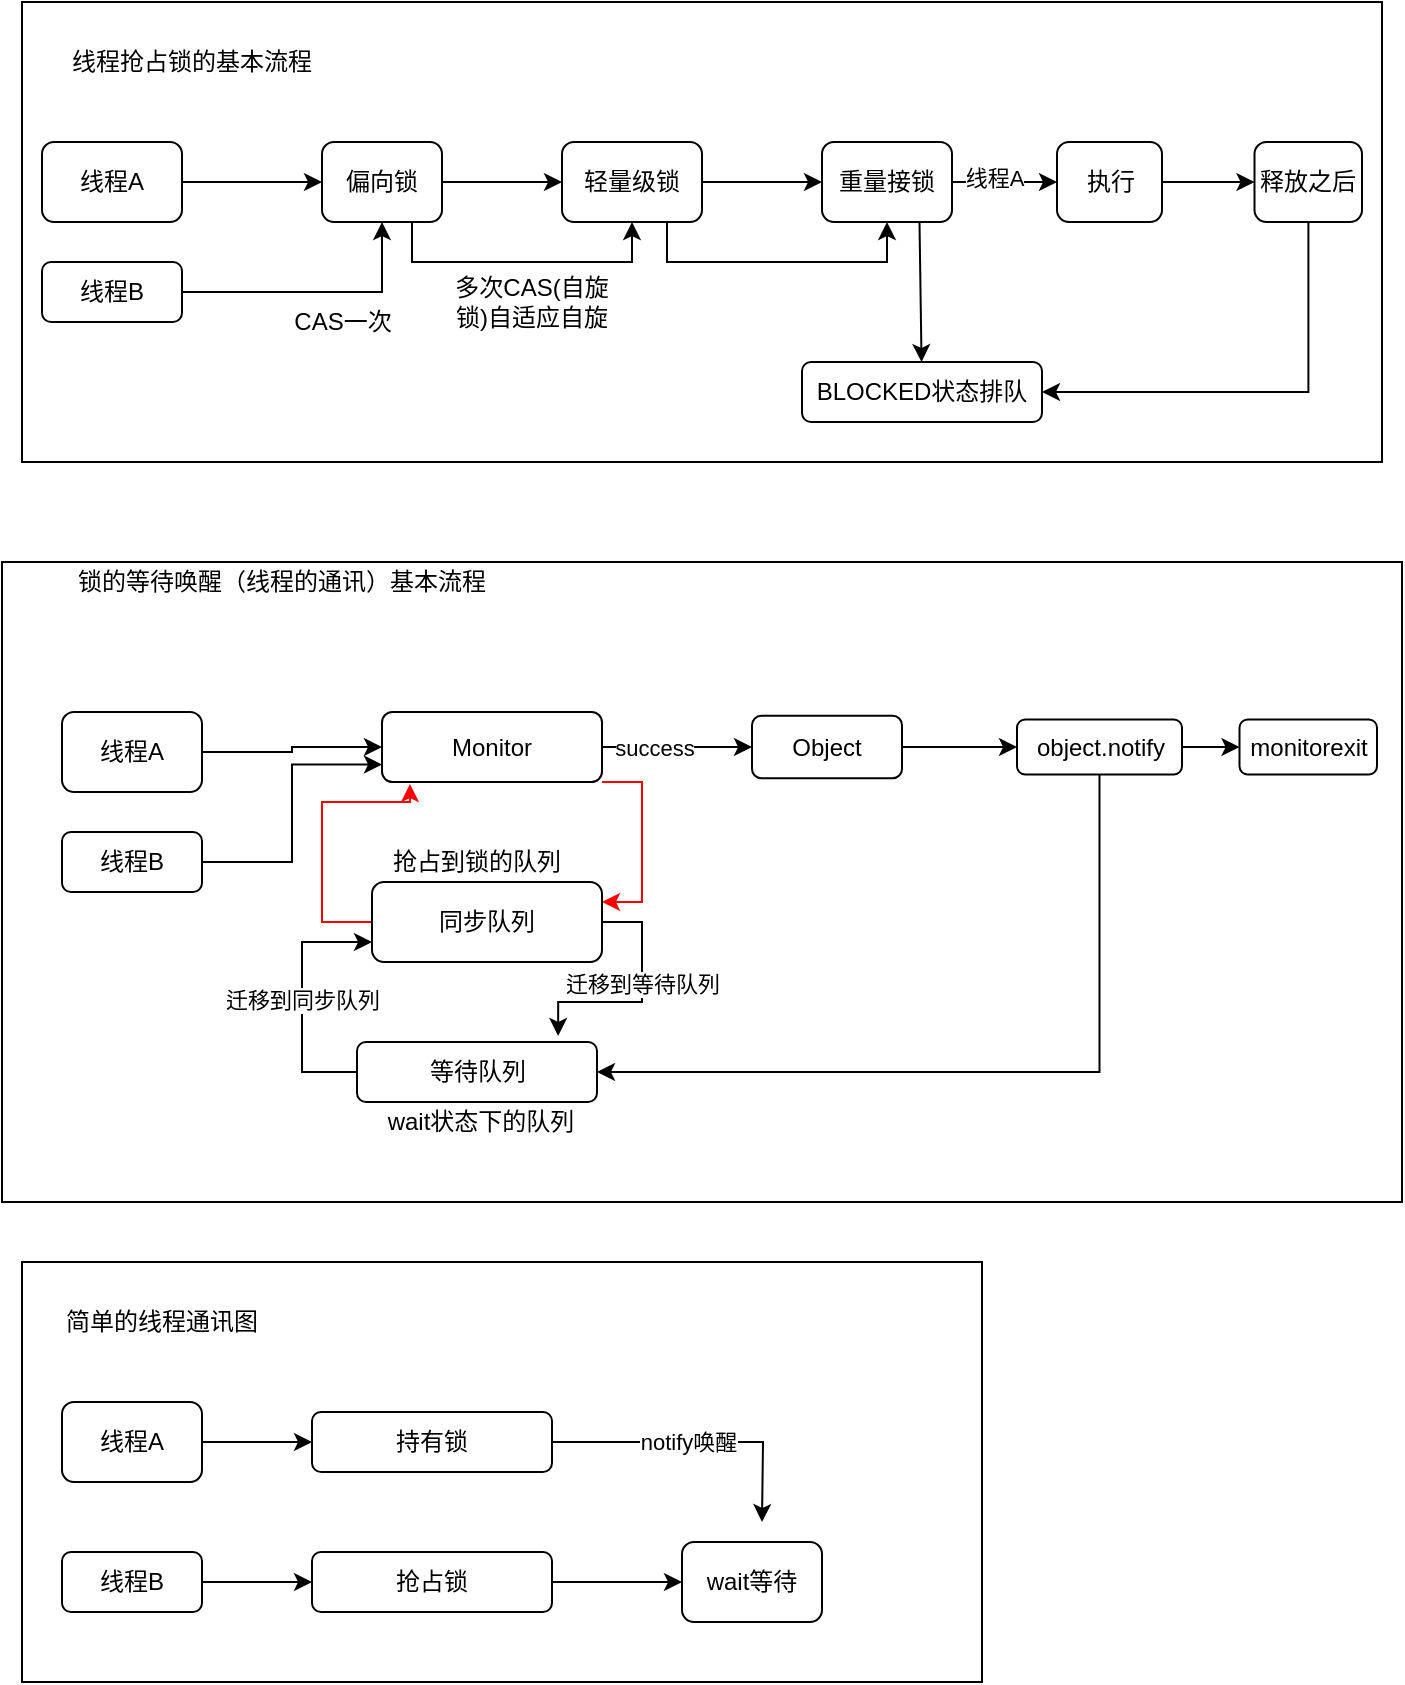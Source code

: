 <mxfile version="14.1.7" type="github">
  <diagram id="s8hAlmWzMJa5WdFKXrLp" name="第 1 页">
    <mxGraphModel dx="1183" dy="566" grid="1" gridSize="10" guides="1" tooltips="1" connect="1" arrows="1" fold="1" page="1" pageScale="1" pageWidth="827" pageHeight="1169" math="0" shadow="0">
      <root>
        <mxCell id="0" />
        <mxCell id="1" parent="0" />
        <mxCell id="52WlonN3I5VmtxTaXr-P-61" value="" style="rounded=0;whiteSpace=wrap;html=1;" parent="1" vertex="1">
          <mxGeometry x="40" y="790" width="480" height="210" as="geometry" />
        </mxCell>
        <mxCell id="52WlonN3I5VmtxTaXr-P-22" value="" style="rounded=0;whiteSpace=wrap;html=1;" parent="1" vertex="1">
          <mxGeometry x="40" y="160" width="680" height="230" as="geometry" />
        </mxCell>
        <mxCell id="52WlonN3I5VmtxTaXr-P-11" style="edgeStyle=orthogonalEdgeStyle;rounded=0;orthogonalLoop=1;jettySize=auto;html=1;entryX=0;entryY=0.5;entryDx=0;entryDy=0;" parent="1" source="52WlonN3I5VmtxTaXr-P-1" target="52WlonN3I5VmtxTaXr-P-3" edge="1">
          <mxGeometry relative="1" as="geometry" />
        </mxCell>
        <mxCell id="52WlonN3I5VmtxTaXr-P-1" value="线程A" style="rounded=1;whiteSpace=wrap;html=1;" parent="1" vertex="1">
          <mxGeometry x="50" y="230" width="70" height="40" as="geometry" />
        </mxCell>
        <mxCell id="52WlonN3I5VmtxTaXr-P-13" style="edgeStyle=orthogonalEdgeStyle;rounded=0;orthogonalLoop=1;jettySize=auto;html=1;entryX=0.5;entryY=1;entryDx=0;entryDy=0;" parent="1" source="52WlonN3I5VmtxTaXr-P-2" target="52WlonN3I5VmtxTaXr-P-3" edge="1">
          <mxGeometry relative="1" as="geometry" />
        </mxCell>
        <mxCell id="52WlonN3I5VmtxTaXr-P-2" value="线程B" style="rounded=1;whiteSpace=wrap;html=1;" parent="1" vertex="1">
          <mxGeometry x="50" y="290" width="70" height="30" as="geometry" />
        </mxCell>
        <mxCell id="52WlonN3I5VmtxTaXr-P-12" value="" style="edgeStyle=orthogonalEdgeStyle;rounded=0;orthogonalLoop=1;jettySize=auto;html=1;" parent="1" source="52WlonN3I5VmtxTaXr-P-3" target="52WlonN3I5VmtxTaXr-P-4" edge="1">
          <mxGeometry relative="1" as="geometry" />
        </mxCell>
        <mxCell id="52WlonN3I5VmtxTaXr-P-15" style="edgeStyle=orthogonalEdgeStyle;rounded=0;orthogonalLoop=1;jettySize=auto;html=1;entryX=0.5;entryY=1;entryDx=0;entryDy=0;exitX=0.75;exitY=1;exitDx=0;exitDy=0;" parent="1" source="52WlonN3I5VmtxTaXr-P-3" target="52WlonN3I5VmtxTaXr-P-4" edge="1">
          <mxGeometry relative="1" as="geometry" />
        </mxCell>
        <mxCell id="52WlonN3I5VmtxTaXr-P-3" value="偏向锁" style="rounded=1;whiteSpace=wrap;html=1;" parent="1" vertex="1">
          <mxGeometry x="190" y="230" width="60" height="40" as="geometry" />
        </mxCell>
        <mxCell id="52WlonN3I5VmtxTaXr-P-6" value="" style="edgeStyle=orthogonalEdgeStyle;rounded=0;orthogonalLoop=1;jettySize=auto;html=1;" parent="1" source="52WlonN3I5VmtxTaXr-P-4" target="52WlonN3I5VmtxTaXr-P-5" edge="1">
          <mxGeometry relative="1" as="geometry" />
        </mxCell>
        <mxCell id="52WlonN3I5VmtxTaXr-P-17" style="edgeStyle=orthogonalEdgeStyle;rounded=0;orthogonalLoop=1;jettySize=auto;html=1;entryX=0.5;entryY=1;entryDx=0;entryDy=0;exitX=0.75;exitY=1;exitDx=0;exitDy=0;" parent="1" source="52WlonN3I5VmtxTaXr-P-4" target="52WlonN3I5VmtxTaXr-P-5" edge="1">
          <mxGeometry relative="1" as="geometry" />
        </mxCell>
        <mxCell id="52WlonN3I5VmtxTaXr-P-4" value="轻量级锁" style="rounded=1;whiteSpace=wrap;html=1;" parent="1" vertex="1">
          <mxGeometry x="310" y="230" width="70" height="40" as="geometry" />
        </mxCell>
        <mxCell id="52WlonN3I5VmtxTaXr-P-8" value="" style="edgeStyle=orthogonalEdgeStyle;rounded=0;orthogonalLoop=1;jettySize=auto;html=1;" parent="1" source="52WlonN3I5VmtxTaXr-P-5" target="52WlonN3I5VmtxTaXr-P-7" edge="1">
          <mxGeometry relative="1" as="geometry" />
        </mxCell>
        <mxCell id="52WlonN3I5VmtxTaXr-P-21" value="线程A" style="edgeLabel;html=1;align=center;verticalAlign=middle;resizable=0;points=[];" parent="52WlonN3I5VmtxTaXr-P-8" vertex="1" connectable="0">
          <mxGeometry x="-0.2" y="2" relative="1" as="geometry">
            <mxPoint as="offset" />
          </mxGeometry>
        </mxCell>
        <mxCell id="52WlonN3I5VmtxTaXr-P-19" value="" style="rounded=0;orthogonalLoop=1;jettySize=auto;html=1;exitX=0.75;exitY=1;exitDx=0;exitDy=0;" parent="1" source="52WlonN3I5VmtxTaXr-P-5" target="52WlonN3I5VmtxTaXr-P-18" edge="1">
          <mxGeometry relative="1" as="geometry" />
        </mxCell>
        <mxCell id="52WlonN3I5VmtxTaXr-P-5" value="重量接锁" style="whiteSpace=wrap;html=1;rounded=1;" parent="1" vertex="1">
          <mxGeometry x="440" y="230" width="65" height="40" as="geometry" />
        </mxCell>
        <mxCell id="52WlonN3I5VmtxTaXr-P-10" value="" style="edgeStyle=orthogonalEdgeStyle;rounded=0;orthogonalLoop=1;jettySize=auto;html=1;" parent="1" source="52WlonN3I5VmtxTaXr-P-7" target="52WlonN3I5VmtxTaXr-P-9" edge="1">
          <mxGeometry relative="1" as="geometry" />
        </mxCell>
        <mxCell id="52WlonN3I5VmtxTaXr-P-7" value="执行" style="whiteSpace=wrap;html=1;rounded=1;" parent="1" vertex="1">
          <mxGeometry x="557.5" y="230" width="52.5" height="40" as="geometry" />
        </mxCell>
        <mxCell id="52WlonN3I5VmtxTaXr-P-20" style="edgeStyle=orthogonalEdgeStyle;rounded=0;orthogonalLoop=1;jettySize=auto;html=1;entryX=1;entryY=0.5;entryDx=0;entryDy=0;" parent="1" source="52WlonN3I5VmtxTaXr-P-9" target="52WlonN3I5VmtxTaXr-P-18" edge="1">
          <mxGeometry relative="1" as="geometry">
            <Array as="points">
              <mxPoint x="683" y="355" />
            </Array>
          </mxGeometry>
        </mxCell>
        <mxCell id="52WlonN3I5VmtxTaXr-P-9" value="释放之后" style="whiteSpace=wrap;html=1;rounded=1;" parent="1" vertex="1">
          <mxGeometry x="656.25" y="230" width="53.75" height="40" as="geometry" />
        </mxCell>
        <mxCell id="52WlonN3I5VmtxTaXr-P-14" value="CAS一次" style="text;html=1;align=center;verticalAlign=middle;resizable=0;points=[];autosize=1;" parent="1" vertex="1">
          <mxGeometry x="170" y="310" width="60" height="20" as="geometry" />
        </mxCell>
        <mxCell id="52WlonN3I5VmtxTaXr-P-16" value="多次CAS(自旋锁)自适应自旋" style="text;html=1;strokeColor=none;fillColor=none;align=center;verticalAlign=middle;whiteSpace=wrap;rounded=0;" parent="1" vertex="1">
          <mxGeometry x="250" y="300" width="90" height="20" as="geometry" />
        </mxCell>
        <mxCell id="52WlonN3I5VmtxTaXr-P-18" value="BLOCKED状态排队" style="whiteSpace=wrap;html=1;rounded=1;" parent="1" vertex="1">
          <mxGeometry x="430" y="340" width="120" height="30" as="geometry" />
        </mxCell>
        <mxCell id="52WlonN3I5VmtxTaXr-P-23" value="线程抢占锁的基本流程" style="text;html=1;strokeColor=none;fillColor=none;align=center;verticalAlign=middle;whiteSpace=wrap;rounded=0;" parent="1" vertex="1">
          <mxGeometry x="50" y="180" width="150" height="20" as="geometry" />
        </mxCell>
        <mxCell id="52WlonN3I5VmtxTaXr-P-24" value="" style="rounded=0;whiteSpace=wrap;html=1;" parent="1" vertex="1">
          <mxGeometry x="30" y="440" width="700" height="320" as="geometry" />
        </mxCell>
        <mxCell id="52WlonN3I5VmtxTaXr-P-25" value="锁的等待唤醒（线程的通讯）基本流程" style="text;html=1;strokeColor=none;fillColor=none;align=center;verticalAlign=middle;whiteSpace=wrap;rounded=0;" parent="1" vertex="1">
          <mxGeometry x="50" y="440" width="240" height="20" as="geometry" />
        </mxCell>
        <mxCell id="52WlonN3I5VmtxTaXr-P-36" value="" style="edgeStyle=orthogonalEdgeStyle;rounded=0;orthogonalLoop=1;jettySize=auto;html=1;" parent="1" source="52WlonN3I5VmtxTaXr-P-26" target="52WlonN3I5VmtxTaXr-P-28" edge="1">
          <mxGeometry relative="1" as="geometry" />
        </mxCell>
        <mxCell id="52WlonN3I5VmtxTaXr-P-26" value="线程A" style="rounded=1;whiteSpace=wrap;html=1;" parent="1" vertex="1">
          <mxGeometry x="60" y="515" width="70" height="40" as="geometry" />
        </mxCell>
        <mxCell id="52WlonN3I5VmtxTaXr-P-37" style="edgeStyle=orthogonalEdgeStyle;rounded=0;orthogonalLoop=1;jettySize=auto;html=1;entryX=0;entryY=0.75;entryDx=0;entryDy=0;" parent="1" source="52WlonN3I5VmtxTaXr-P-27" target="52WlonN3I5VmtxTaXr-P-28" edge="1">
          <mxGeometry relative="1" as="geometry" />
        </mxCell>
        <mxCell id="52WlonN3I5VmtxTaXr-P-27" value="线程B" style="rounded=1;whiteSpace=wrap;html=1;" parent="1" vertex="1">
          <mxGeometry x="60" y="575" width="70" height="30" as="geometry" />
        </mxCell>
        <mxCell id="52WlonN3I5VmtxTaXr-P-30" value="" style="edgeStyle=orthogonalEdgeStyle;rounded=0;orthogonalLoop=1;jettySize=auto;html=1;" parent="1" source="52WlonN3I5VmtxTaXr-P-28" target="52WlonN3I5VmtxTaXr-P-29" edge="1">
          <mxGeometry relative="1" as="geometry" />
        </mxCell>
        <mxCell id="52WlonN3I5VmtxTaXr-P-31" value="success" style="edgeLabel;html=1;align=center;verticalAlign=middle;resizable=0;points=[];" parent="52WlonN3I5VmtxTaXr-P-30" vertex="1" connectable="0">
          <mxGeometry x="-0.308" y="1" relative="1" as="geometry">
            <mxPoint y="1" as="offset" />
          </mxGeometry>
        </mxCell>
        <mxCell id="52WlonN3I5VmtxTaXr-P-45" style="edgeStyle=orthogonalEdgeStyle;rounded=0;orthogonalLoop=1;jettySize=auto;html=1;entryX=1;entryY=0.25;entryDx=0;entryDy=0;strokeColor=#FF0000;" parent="1" source="52WlonN3I5VmtxTaXr-P-28" target="52WlonN3I5VmtxTaXr-P-38" edge="1">
          <mxGeometry relative="1" as="geometry">
            <Array as="points">
              <mxPoint x="350" y="550" />
              <mxPoint x="350" y="610" />
            </Array>
          </mxGeometry>
        </mxCell>
        <mxCell id="52WlonN3I5VmtxTaXr-P-28" value="Monitor" style="rounded=1;whiteSpace=wrap;html=1;" parent="1" vertex="1">
          <mxGeometry x="220" y="515" width="110" height="35" as="geometry" />
        </mxCell>
        <mxCell id="52WlonN3I5VmtxTaXr-P-33" value="" style="edgeStyle=orthogonalEdgeStyle;rounded=0;orthogonalLoop=1;jettySize=auto;html=1;" parent="1" source="52WlonN3I5VmtxTaXr-P-29" target="52WlonN3I5VmtxTaXr-P-32" edge="1">
          <mxGeometry relative="1" as="geometry" />
        </mxCell>
        <mxCell id="52WlonN3I5VmtxTaXr-P-29" value="Object" style="whiteSpace=wrap;html=1;rounded=1;" parent="1" vertex="1">
          <mxGeometry x="405" y="516.88" width="75" height="31.25" as="geometry" />
        </mxCell>
        <mxCell id="52WlonN3I5VmtxTaXr-P-35" value="" style="edgeStyle=orthogonalEdgeStyle;rounded=0;orthogonalLoop=1;jettySize=auto;html=1;" parent="1" source="52WlonN3I5VmtxTaXr-P-32" target="52WlonN3I5VmtxTaXr-P-34" edge="1">
          <mxGeometry relative="1" as="geometry" />
        </mxCell>
        <mxCell id="52WlonN3I5VmtxTaXr-P-41" style="edgeStyle=orthogonalEdgeStyle;rounded=0;orthogonalLoop=1;jettySize=auto;html=1;entryX=1;entryY=0.5;entryDx=0;entryDy=0;" parent="1" source="52WlonN3I5VmtxTaXr-P-32" target="52WlonN3I5VmtxTaXr-P-40" edge="1">
          <mxGeometry relative="1" as="geometry">
            <Array as="points">
              <mxPoint x="579" y="695" />
            </Array>
          </mxGeometry>
        </mxCell>
        <mxCell id="52WlonN3I5VmtxTaXr-P-32" value="object.notify" style="whiteSpace=wrap;html=1;rounded=1;" parent="1" vertex="1">
          <mxGeometry x="537.5" y="518.75" width="82.5" height="27.5" as="geometry" />
        </mxCell>
        <mxCell id="52WlonN3I5VmtxTaXr-P-34" value="monitorexit" style="whiteSpace=wrap;html=1;rounded=1;" parent="1" vertex="1">
          <mxGeometry x="648.75" y="518.75" width="68.75" height="27.5" as="geometry" />
        </mxCell>
        <mxCell id="52WlonN3I5VmtxTaXr-P-43" style="edgeStyle=orthogonalEdgeStyle;rounded=0;orthogonalLoop=1;jettySize=auto;html=1;entryX=0.838;entryY=-0.1;entryDx=0;entryDy=0;exitX=1;exitY=0.5;exitDx=0;exitDy=0;entryPerimeter=0;" parent="1" source="52WlonN3I5VmtxTaXr-P-38" target="52WlonN3I5VmtxTaXr-P-40" edge="1">
          <mxGeometry relative="1" as="geometry" />
        </mxCell>
        <mxCell id="52WlonN3I5VmtxTaXr-P-44" value="迁移到等待队列" style="edgeLabel;html=1;align=center;verticalAlign=middle;resizable=0;points=[];" parent="52WlonN3I5VmtxTaXr-P-43" vertex="1" connectable="0">
          <mxGeometry x="-0.142" relative="1" as="geometry">
            <mxPoint as="offset" />
          </mxGeometry>
        </mxCell>
        <mxCell id="52WlonN3I5VmtxTaXr-P-46" style="edgeStyle=orthogonalEdgeStyle;rounded=0;orthogonalLoop=1;jettySize=auto;html=1;entryX=0.127;entryY=1.029;entryDx=0;entryDy=0;strokeColor=#FF0000;exitX=0;exitY=0.25;exitDx=0;exitDy=0;entryPerimeter=0;" parent="1" source="52WlonN3I5VmtxTaXr-P-38" target="52WlonN3I5VmtxTaXr-P-28" edge="1">
          <mxGeometry relative="1" as="geometry">
            <Array as="points">
              <mxPoint x="215" y="620" />
              <mxPoint x="190" y="620" />
              <mxPoint x="190" y="560" />
              <mxPoint x="234" y="560" />
            </Array>
          </mxGeometry>
        </mxCell>
        <mxCell id="52WlonN3I5VmtxTaXr-P-38" value="同步队列" style="rounded=1;whiteSpace=wrap;html=1;" parent="1" vertex="1">
          <mxGeometry x="215" y="600" width="115" height="40" as="geometry" />
        </mxCell>
        <mxCell id="52WlonN3I5VmtxTaXr-P-39" value="抢占到锁的队列" style="text;html=1;strokeColor=none;fillColor=none;align=center;verticalAlign=middle;whiteSpace=wrap;rounded=0;" parent="1" vertex="1">
          <mxGeometry x="220" y="580" width="95" height="20" as="geometry" />
        </mxCell>
        <mxCell id="52WlonN3I5VmtxTaXr-P-47" value="迁移到同步队列" style="edgeStyle=orthogonalEdgeStyle;rounded=0;orthogonalLoop=1;jettySize=auto;html=1;strokeColor=#000000;entryX=0;entryY=0.75;entryDx=0;entryDy=0;" parent="1" source="52WlonN3I5VmtxTaXr-P-40" target="52WlonN3I5VmtxTaXr-P-38" edge="1">
          <mxGeometry relative="1" as="geometry">
            <mxPoint x="210" y="620" as="targetPoint" />
            <Array as="points">
              <mxPoint x="180" y="695" />
              <mxPoint x="180" y="630" />
            </Array>
          </mxGeometry>
        </mxCell>
        <mxCell id="52WlonN3I5VmtxTaXr-P-40" value="等待队列" style="rounded=1;whiteSpace=wrap;html=1;" parent="1" vertex="1">
          <mxGeometry x="207.5" y="680" width="120" height="30" as="geometry" />
        </mxCell>
        <mxCell id="52WlonN3I5VmtxTaXr-P-48" value="wait状态下的队列" style="text;html=1;strokeColor=none;fillColor=none;align=center;verticalAlign=middle;whiteSpace=wrap;rounded=0;" parent="1" vertex="1">
          <mxGeometry x="207.5" y="710" width="122.5" height="20" as="geometry" />
        </mxCell>
        <mxCell id="52WlonN3I5VmtxTaXr-P-54" value="" style="edgeStyle=orthogonalEdgeStyle;rounded=0;orthogonalLoop=1;jettySize=auto;html=1;strokeColor=#000000;" parent="1" source="52WlonN3I5VmtxTaXr-P-51" target="52WlonN3I5VmtxTaXr-P-53" edge="1">
          <mxGeometry relative="1" as="geometry" />
        </mxCell>
        <mxCell id="52WlonN3I5VmtxTaXr-P-51" value="线程A" style="rounded=1;whiteSpace=wrap;html=1;" parent="1" vertex="1">
          <mxGeometry x="60" y="860" width="70" height="40" as="geometry" />
        </mxCell>
        <mxCell id="52WlonN3I5VmtxTaXr-P-57" value="" style="edgeStyle=orthogonalEdgeStyle;rounded=0;orthogonalLoop=1;jettySize=auto;html=1;strokeColor=#000000;" parent="1" source="52WlonN3I5VmtxTaXr-P-52" target="52WlonN3I5VmtxTaXr-P-55" edge="1">
          <mxGeometry relative="1" as="geometry" />
        </mxCell>
        <mxCell id="52WlonN3I5VmtxTaXr-P-52" value="线程B" style="rounded=1;whiteSpace=wrap;html=1;" parent="1" vertex="1">
          <mxGeometry x="60" y="935" width="70" height="30" as="geometry" />
        </mxCell>
        <mxCell id="52WlonN3I5VmtxTaXr-P-58" style="edgeStyle=orthogonalEdgeStyle;rounded=0;orthogonalLoop=1;jettySize=auto;html=1;strokeColor=#000000;" parent="1" source="52WlonN3I5VmtxTaXr-P-53" edge="1">
          <mxGeometry relative="1" as="geometry">
            <mxPoint x="410" y="920" as="targetPoint" />
          </mxGeometry>
        </mxCell>
        <mxCell id="52WlonN3I5VmtxTaXr-P-59" value="notify唤醒" style="edgeLabel;html=1;align=center;verticalAlign=middle;resizable=0;points=[];" parent="52WlonN3I5VmtxTaXr-P-58" vertex="1" connectable="0">
          <mxGeometry x="-0.062" relative="1" as="geometry">
            <mxPoint as="offset" />
          </mxGeometry>
        </mxCell>
        <mxCell id="52WlonN3I5VmtxTaXr-P-53" value="持有锁" style="whiteSpace=wrap;html=1;rounded=1;" parent="1" vertex="1">
          <mxGeometry x="185" y="865" width="120" height="30" as="geometry" />
        </mxCell>
        <mxCell id="52WlonN3I5VmtxTaXr-P-60" value="" style="edgeStyle=orthogonalEdgeStyle;rounded=0;orthogonalLoop=1;jettySize=auto;html=1;strokeColor=#000000;" parent="1" source="52WlonN3I5VmtxTaXr-P-55" target="52WlonN3I5VmtxTaXr-P-56" edge="1">
          <mxGeometry relative="1" as="geometry" />
        </mxCell>
        <mxCell id="52WlonN3I5VmtxTaXr-P-55" value="抢占锁" style="whiteSpace=wrap;html=1;rounded=1;" parent="1" vertex="1">
          <mxGeometry x="185" y="935" width="120" height="30" as="geometry" />
        </mxCell>
        <mxCell id="52WlonN3I5VmtxTaXr-P-56" value="wait等待" style="rounded=1;whiteSpace=wrap;html=1;" parent="1" vertex="1">
          <mxGeometry x="370" y="930" width="70" height="40" as="geometry" />
        </mxCell>
        <mxCell id="52WlonN3I5VmtxTaXr-P-62" value="简单的线程通讯图" style="text;html=1;strokeColor=none;fillColor=none;align=center;verticalAlign=middle;whiteSpace=wrap;rounded=0;" parent="1" vertex="1">
          <mxGeometry x="40" y="810" width="140" height="20" as="geometry" />
        </mxCell>
      </root>
    </mxGraphModel>
  </diagram>
</mxfile>
